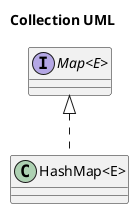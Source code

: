 @startuml

title Collection UML

' 親玉
interface "Map<E>"

' 下っ端
class "HashMap<E>"

' 関係図
"Map<E>" <|.. "HashMap<E>"

@enduml